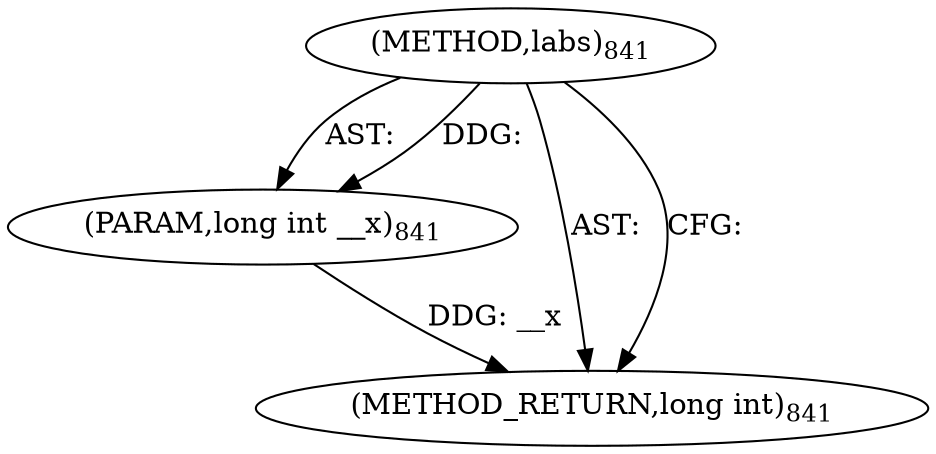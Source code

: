digraph "labs" {  
"33355" [label = <(METHOD,labs)<SUB>841</SUB>> ]
"33356" [label = <(PARAM,long int __x)<SUB>841</SUB>> ]
"33357" [label = <(METHOD_RETURN,long int)<SUB>841</SUB>> ]
  "33355" -> "33356"  [ label = "AST: "] 
  "33355" -> "33357"  [ label = "AST: "] 
  "33355" -> "33357"  [ label = "CFG: "] 
  "33356" -> "33357"  [ label = "DDG: __x"] 
  "33355" -> "33356"  [ label = "DDG: "] 
}
